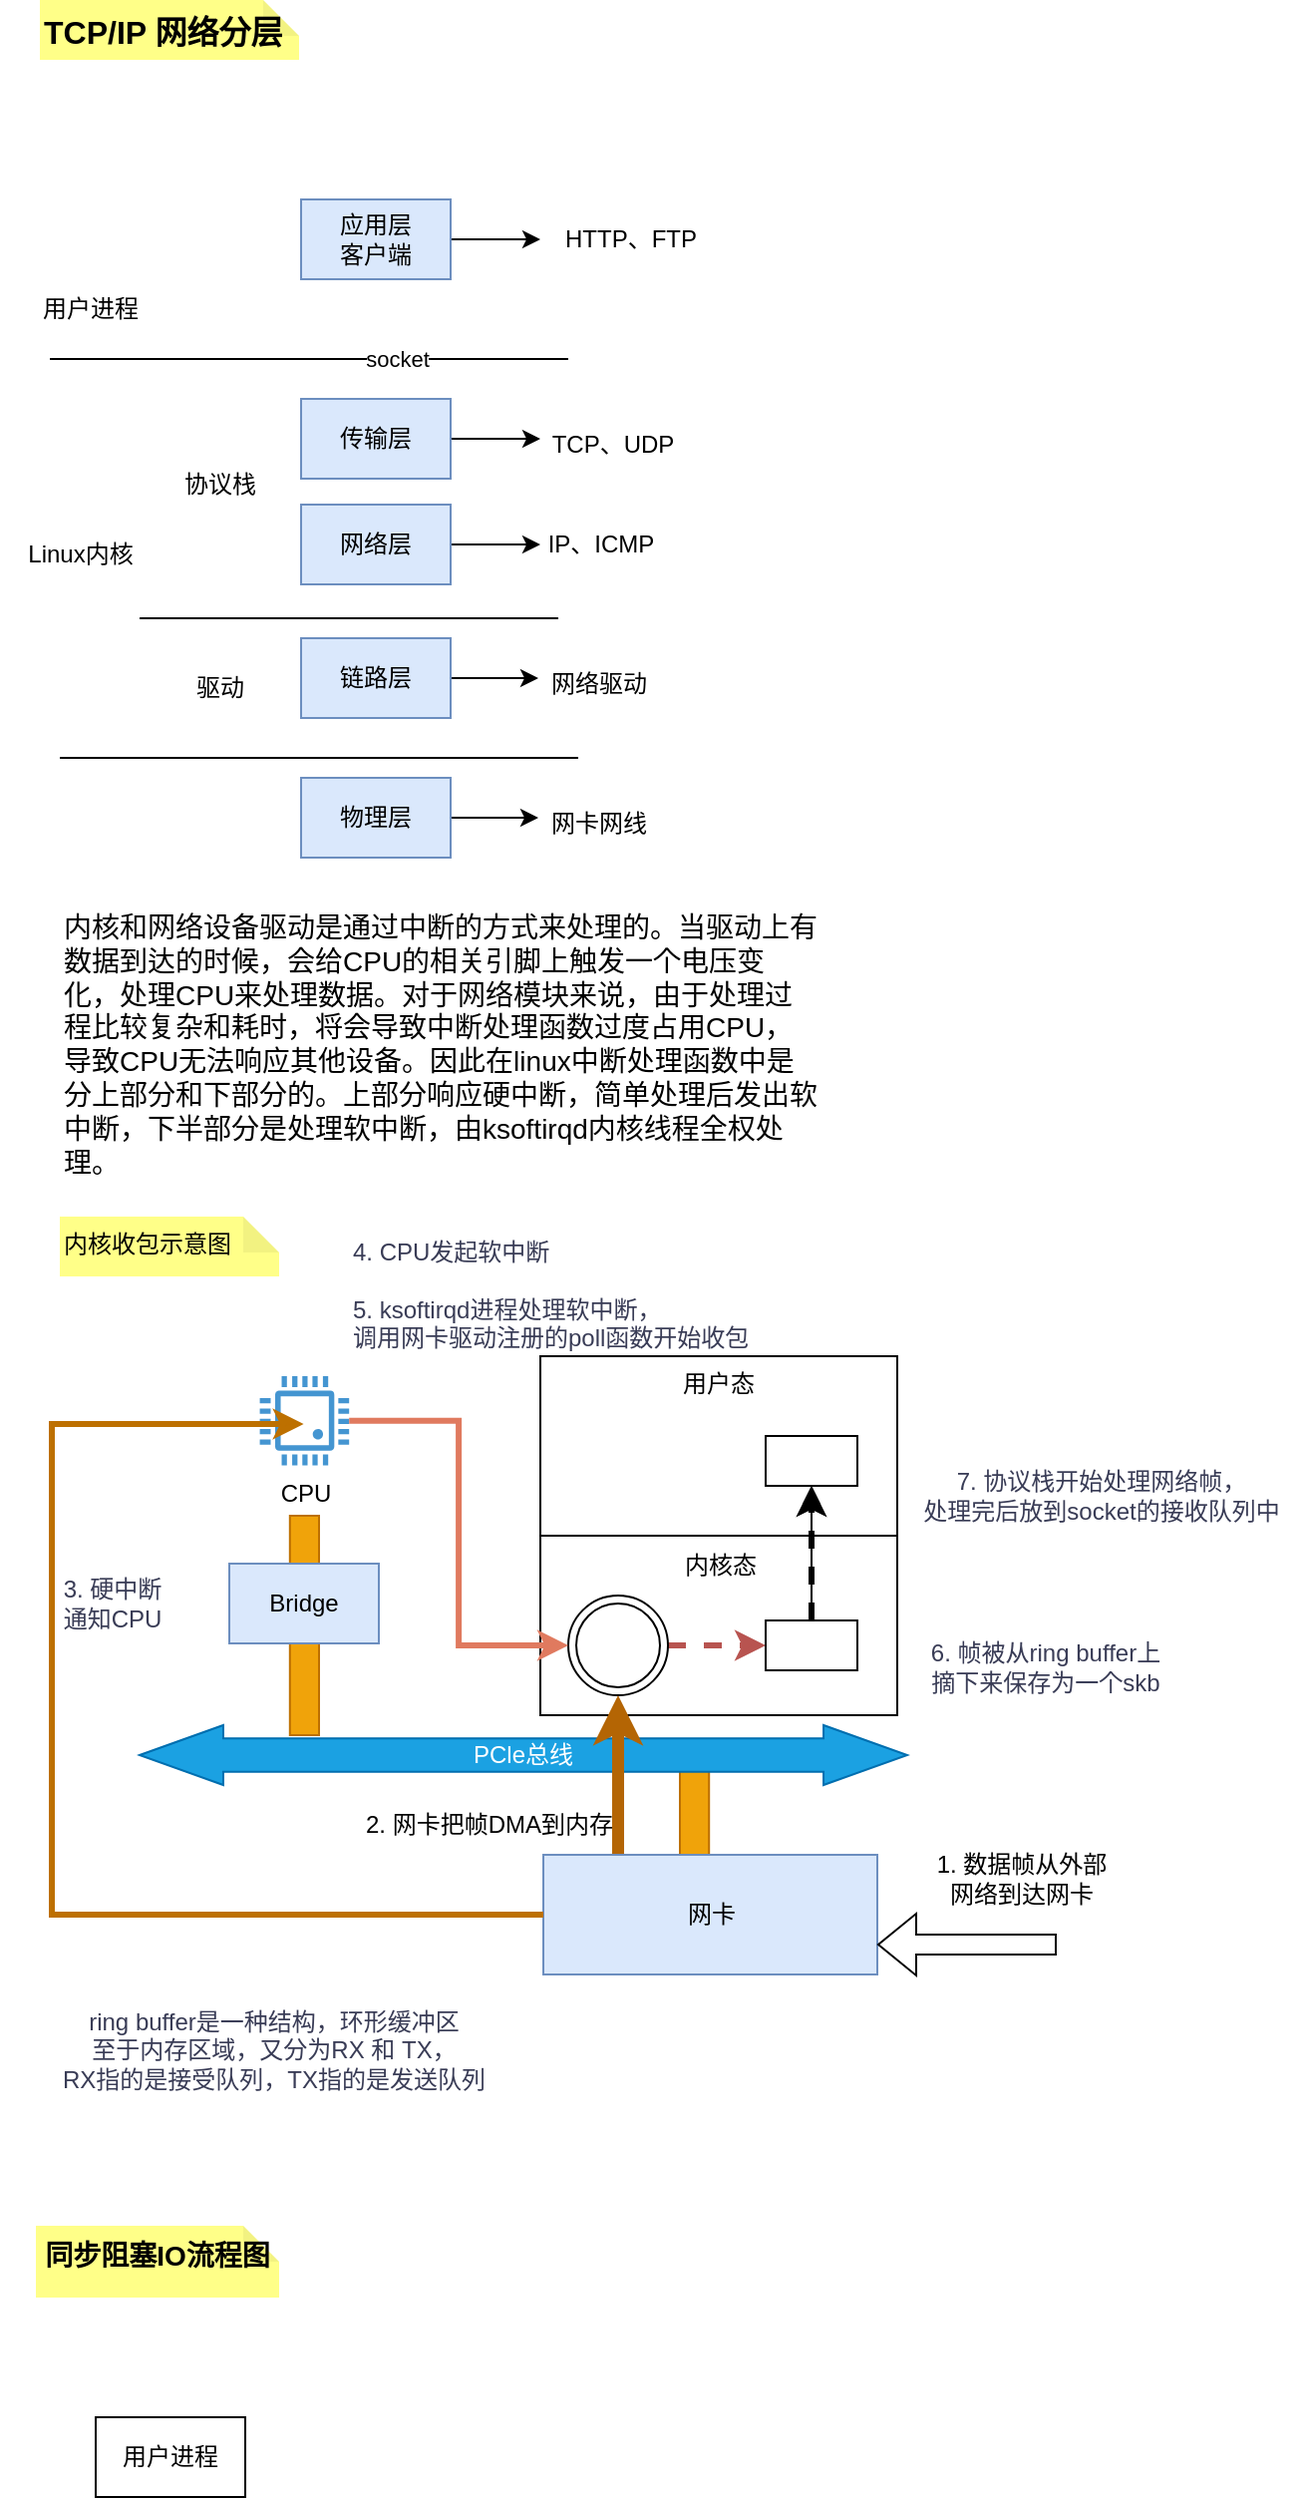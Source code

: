 <mxfile version="24.6.4" type="github">
  <diagram name="第 1 页" id="lCkcz3Zl63JNi4f7n_hy">
    <mxGraphModel dx="794" dy="420" grid="1" gridSize="6" guides="1" tooltips="1" connect="1" arrows="1" fold="1" page="1" pageScale="1" pageWidth="827" pageHeight="1169" math="0" shadow="0">
      <root>
        <mxCell id="0" />
        <mxCell id="1" parent="0" />
        <mxCell id="bQfD7yy9uqaKVajtqMiU-53" value="" style="rounded=0;whiteSpace=wrap;html=1;fillColor=#f0a30a;strokeColor=#BD7000;fontColor=#000000;" vertex="1" parent="1">
          <mxGeometry x="351" y="910" width="14.6" height="90" as="geometry" />
        </mxCell>
        <mxCell id="bQfD7yy9uqaKVajtqMiU-43" value="" style="rounded=0;whiteSpace=wrap;html=1;fillColor=#f0a30a;strokeColor=#BD7000;fontColor=#000000;" vertex="1" parent="1">
          <mxGeometry x="155.4" y="790" width="14.6" height="110" as="geometry" />
        </mxCell>
        <mxCell id="bQfD7yy9uqaKVajtqMiU-1" value="TCP/IP 网络分层" style="shape=note;whiteSpace=wrap;html=1;backgroundOutline=1;darkOpacity=0.05;fillColor=#ffff88;strokeColor=none;horizontal=1;align=left;verticalAlign=top;size=18;fontSize=16;fontStyle=1" vertex="1" parent="1">
          <mxGeometry x="30" y="30" width="130" height="30" as="geometry" />
        </mxCell>
        <mxCell id="bQfD7yy9uqaKVajtqMiU-6" style="edgeStyle=orthogonalEdgeStyle;rounded=0;orthogonalLoop=1;jettySize=auto;html=1;" edge="1" parent="1" source="bQfD7yy9uqaKVajtqMiU-3">
          <mxGeometry relative="1" as="geometry">
            <mxPoint x="281" y="150" as="targetPoint" />
          </mxGeometry>
        </mxCell>
        <mxCell id="bQfD7yy9uqaKVajtqMiU-3" value="应用层&lt;div&gt;客户端&lt;/div&gt;" style="rounded=0;whiteSpace=wrap;html=1;align=center;verticalAlign=middle;fillColor=#dae8fc;strokeColor=#6c8ebf;" vertex="1" parent="1">
          <mxGeometry x="161" y="130" width="75" height="40" as="geometry" />
        </mxCell>
        <mxCell id="bQfD7yy9uqaKVajtqMiU-4" value="" style="endArrow=none;html=1;rounded=0;" edge="1" parent="1">
          <mxGeometry width="50" height="50" relative="1" as="geometry">
            <mxPoint x="80" y="340" as="sourcePoint" />
            <mxPoint x="290" y="340" as="targetPoint" />
          </mxGeometry>
        </mxCell>
        <mxCell id="bQfD7yy9uqaKVajtqMiU-7" value="HTTP、FTP" style="text;html=1;align=center;verticalAlign=middle;resizable=0;points=[];autosize=1;strokeColor=none;fillColor=none;" vertex="1" parent="1">
          <mxGeometry x="281" y="135" width="90" height="30" as="geometry" />
        </mxCell>
        <mxCell id="bQfD7yy9uqaKVajtqMiU-8" value="用户进程" style="text;html=1;align=center;verticalAlign=middle;resizable=0;points=[];autosize=1;strokeColor=none;fillColor=none;" vertex="1" parent="1">
          <mxGeometry x="20" y="170" width="70" height="30" as="geometry" />
        </mxCell>
        <mxCell id="bQfD7yy9uqaKVajtqMiU-9" value="Linux内核" style="text;html=1;align=center;verticalAlign=middle;resizable=0;points=[];autosize=1;strokeColor=none;fillColor=none;" vertex="1" parent="1">
          <mxGeometry x="10" y="293" width="80" height="30" as="geometry" />
        </mxCell>
        <mxCell id="bQfD7yy9uqaKVajtqMiU-18" style="edgeStyle=orthogonalEdgeStyle;rounded=0;orthogonalLoop=1;jettySize=auto;html=1;" edge="1" parent="1" source="bQfD7yy9uqaKVajtqMiU-11">
          <mxGeometry relative="1" as="geometry">
            <mxPoint x="281" y="250" as="targetPoint" />
          </mxGeometry>
        </mxCell>
        <mxCell id="bQfD7yy9uqaKVajtqMiU-11" value="传输层" style="rounded=0;whiteSpace=wrap;html=1;align=center;verticalAlign=middle;fillColor=#dae8fc;strokeColor=#6c8ebf;" vertex="1" parent="1">
          <mxGeometry x="161" y="230" width="75" height="40" as="geometry" />
        </mxCell>
        <mxCell id="bQfD7yy9uqaKVajtqMiU-20" value="" style="edgeStyle=orthogonalEdgeStyle;rounded=0;orthogonalLoop=1;jettySize=auto;html=1;" edge="1" parent="1" source="bQfD7yy9uqaKVajtqMiU-12">
          <mxGeometry relative="1" as="geometry">
            <mxPoint x="281" y="303" as="targetPoint" />
          </mxGeometry>
        </mxCell>
        <mxCell id="bQfD7yy9uqaKVajtqMiU-12" value="网络层" style="rounded=0;whiteSpace=wrap;html=1;align=center;verticalAlign=middle;fillColor=#dae8fc;strokeColor=#6c8ebf;" vertex="1" parent="1">
          <mxGeometry x="161" y="283" width="75" height="40" as="geometry" />
        </mxCell>
        <mxCell id="bQfD7yy9uqaKVajtqMiU-28" style="edgeStyle=orthogonalEdgeStyle;rounded=0;orthogonalLoop=1;jettySize=auto;html=1;" edge="1" parent="1" source="bQfD7yy9uqaKVajtqMiU-13">
          <mxGeometry relative="1" as="geometry">
            <mxPoint x="280" y="370" as="targetPoint" />
          </mxGeometry>
        </mxCell>
        <mxCell id="bQfD7yy9uqaKVajtqMiU-13" value="链路层" style="rounded=0;whiteSpace=wrap;html=1;align=center;verticalAlign=middle;fillColor=#dae8fc;strokeColor=#6c8ebf;" vertex="1" parent="1">
          <mxGeometry x="161" y="350" width="75" height="40" as="geometry" />
        </mxCell>
        <mxCell id="bQfD7yy9uqaKVajtqMiU-30" style="edgeStyle=orthogonalEdgeStyle;rounded=0;orthogonalLoop=1;jettySize=auto;html=1;" edge="1" parent="1" source="bQfD7yy9uqaKVajtqMiU-14">
          <mxGeometry relative="1" as="geometry">
            <mxPoint x="280" y="440" as="targetPoint" />
          </mxGeometry>
        </mxCell>
        <mxCell id="bQfD7yy9uqaKVajtqMiU-14" value="物理层" style="rounded=0;whiteSpace=wrap;html=1;align=center;verticalAlign=middle;fillColor=#dae8fc;strokeColor=#6c8ebf;" vertex="1" parent="1">
          <mxGeometry x="161" y="420" width="75" height="40" as="geometry" />
        </mxCell>
        <mxCell id="bQfD7yy9uqaKVajtqMiU-15" value="" style="endArrow=none;html=1;rounded=0;" edge="1" parent="1">
          <mxGeometry width="50" height="50" relative="1" as="geometry">
            <mxPoint x="35" y="210" as="sourcePoint" />
            <mxPoint x="295" y="210" as="targetPoint" />
          </mxGeometry>
        </mxCell>
        <mxCell id="bQfD7yy9uqaKVajtqMiU-16" value="socket" style="edgeLabel;html=1;align=center;verticalAlign=middle;resizable=0;points=[];" vertex="1" connectable="0" parent="bQfD7yy9uqaKVajtqMiU-15">
          <mxGeometry x="-0.223" y="-3" relative="1" as="geometry">
            <mxPoint x="73" y="-3" as="offset" />
          </mxGeometry>
        </mxCell>
        <mxCell id="bQfD7yy9uqaKVajtqMiU-19" value="TCP、UDP" style="text;html=1;align=center;verticalAlign=middle;resizable=0;points=[];autosize=1;strokeColor=none;fillColor=none;" vertex="1" parent="1">
          <mxGeometry x="277" y="238" width="80" height="30" as="geometry" />
        </mxCell>
        <mxCell id="bQfD7yy9uqaKVajtqMiU-21" value="IP、ICMP" style="text;html=1;align=center;verticalAlign=middle;resizable=0;points=[];autosize=1;strokeColor=none;fillColor=none;" vertex="1" parent="1">
          <mxGeometry x="271" y="288" width="80" height="30" as="geometry" />
        </mxCell>
        <mxCell id="bQfD7yy9uqaKVajtqMiU-22" value="" style="endArrow=none;html=1;rounded=0;" edge="1" parent="1">
          <mxGeometry width="50" height="50" relative="1" as="geometry">
            <mxPoint x="40" y="410" as="sourcePoint" />
            <mxPoint x="300" y="410" as="targetPoint" />
          </mxGeometry>
        </mxCell>
        <mxCell id="bQfD7yy9uqaKVajtqMiU-24" value="协议栈" style="text;html=1;align=center;verticalAlign=middle;resizable=0;points=[];autosize=1;strokeColor=none;fillColor=none;" vertex="1" parent="1">
          <mxGeometry x="90" y="258" width="60" height="30" as="geometry" />
        </mxCell>
        <mxCell id="bQfD7yy9uqaKVajtqMiU-25" value="驱动" style="text;html=1;align=center;verticalAlign=middle;resizable=0;points=[];autosize=1;strokeColor=none;fillColor=none;" vertex="1" parent="1">
          <mxGeometry x="95" y="360" width="50" height="30" as="geometry" />
        </mxCell>
        <mxCell id="bQfD7yy9uqaKVajtqMiU-29" value="网络驱动" style="text;html=1;align=center;verticalAlign=middle;resizable=0;points=[];autosize=1;strokeColor=none;fillColor=none;" vertex="1" parent="1">
          <mxGeometry x="275" y="358" width="70" height="30" as="geometry" />
        </mxCell>
        <mxCell id="bQfD7yy9uqaKVajtqMiU-31" value="网卡网线" style="text;html=1;align=center;verticalAlign=middle;resizable=0;points=[];autosize=1;strokeColor=none;fillColor=none;" vertex="1" parent="1">
          <mxGeometry x="275" y="428" width="70" height="30" as="geometry" />
        </mxCell>
        <mxCell id="bQfD7yy9uqaKVajtqMiU-33" value="内核和网络设备驱动是通过中断的方式来处理的。当驱动上有数据到达的时候，会给CPU的相关引脚上触发一个电压变化，处理CPU来处理数据。对于网络模块来说，由于处理过程比较复杂和耗时，将会导致中断处理函数过度占用CPU，导致CPU无法响应其他设备。因此在linux中断处理函数中是分上部分和下部分的。上部分响应硬中断，简单处理后发出软中断，下半部分是处理软中断，由ksoftirqd内核线程全权处理。" style="text;html=1;align=left;verticalAlign=top;whiteSpace=wrap;rounded=0;fontSize=14;" vertex="1" parent="1">
          <mxGeometry x="40" y="480" width="380" height="150" as="geometry" />
        </mxCell>
        <mxCell id="bQfD7yy9uqaKVajtqMiU-35" value="内核收包示意图" style="shape=note;whiteSpace=wrap;html=1;backgroundOutline=1;darkOpacity=0.05;fillColor=#ffff88;strokeColor=none;horizontal=1;align=left;verticalAlign=top;size=18;" vertex="1" parent="1">
          <mxGeometry x="40" y="640" width="110" height="30" as="geometry" />
        </mxCell>
        <mxCell id="bQfD7yy9uqaKVajtqMiU-36" value="CPU" style="pointerEvents=1;shadow=0;dashed=0;html=1;strokeColor=none;fillColor=#4495D1;labelPosition=center;verticalLabelPosition=bottom;verticalAlign=top;align=center;outlineConnect=0;shape=mxgraph.veeam.cpu;" vertex="1" parent="1">
          <mxGeometry x="140.3" y="720" width="44.8" height="44.8" as="geometry" />
        </mxCell>
        <mxCell id="bQfD7yy9uqaKVajtqMiU-37" value="PCle总线" style="shape=doubleArrow;whiteSpace=wrap;html=1;arrowWidth=0.556;arrowSize=0.109;fillColor=#1ba1e2;strokeColor=#006EAF;fontColor=#ffffff;" vertex="1" parent="1">
          <mxGeometry x="80" y="895" width="385" height="30" as="geometry" />
        </mxCell>
        <mxCell id="bQfD7yy9uqaKVajtqMiU-38" value="Bridge" style="rounded=0;whiteSpace=wrap;html=1;align=center;verticalAlign=middle;fillColor=#dae8fc;strokeColor=#6c8ebf;" vertex="1" parent="1">
          <mxGeometry x="125" y="814" width="75" height="40" as="geometry" />
        </mxCell>
        <mxCell id="bQfD7yy9uqaKVajtqMiU-44" value="用户态" style="rounded=0;whiteSpace=wrap;html=1;align=center;verticalAlign=top;" vertex="1" parent="1">
          <mxGeometry x="281" y="710" width="179" height="180" as="geometry" />
        </mxCell>
        <mxCell id="bQfD7yy9uqaKVajtqMiU-46" value="" style="endArrow=none;html=1;rounded=0;entryX=1;entryY=0.5;entryDx=0;entryDy=0;exitX=0;exitY=0.5;exitDx=0;exitDy=0;" edge="1" parent="1" source="bQfD7yy9uqaKVajtqMiU-44" target="bQfD7yy9uqaKVajtqMiU-44">
          <mxGeometry width="50" height="50" relative="1" as="geometry">
            <mxPoint x="131" y="826" as="sourcePoint" />
            <mxPoint x="181" y="776" as="targetPoint" />
          </mxGeometry>
        </mxCell>
        <mxCell id="bQfD7yy9uqaKVajtqMiU-47" value="内核态" style="text;html=1;align=center;verticalAlign=middle;resizable=0;points=[];autosize=1;strokeColor=none;fillColor=none;" vertex="1" parent="1">
          <mxGeometry x="340.5" y="800" width="60" height="30" as="geometry" />
        </mxCell>
        <mxCell id="bQfD7yy9uqaKVajtqMiU-55" value="" style="edgeStyle=orthogonalEdgeStyle;rounded=0;orthogonalLoop=1;jettySize=auto;html=1;strokeWidth=3;fillColor=#f8cecc;strokeColor=#b85450;dashed=1;" edge="1" parent="1" source="bQfD7yy9uqaKVajtqMiU-49" target="bQfD7yy9uqaKVajtqMiU-50">
          <mxGeometry relative="1" as="geometry" />
        </mxCell>
        <mxCell id="bQfD7yy9uqaKVajtqMiU-49" value="" style="ellipse;shape=doubleEllipse;whiteSpace=wrap;html=1;aspect=fixed;" vertex="1" parent="1">
          <mxGeometry x="295" y="830" width="50" height="50" as="geometry" />
        </mxCell>
        <mxCell id="bQfD7yy9uqaKVajtqMiU-56" value="" style="edgeStyle=orthogonalEdgeStyle;rounded=0;orthogonalLoop=1;jettySize=auto;html=1;" edge="1" parent="1" source="bQfD7yy9uqaKVajtqMiU-50" target="bQfD7yy9uqaKVajtqMiU-51">
          <mxGeometry relative="1" as="geometry" />
        </mxCell>
        <mxCell id="bQfD7yy9uqaKVajtqMiU-57" value="" style="edgeStyle=orthogonalEdgeStyle;rounded=0;orthogonalLoop=1;jettySize=auto;html=1;strokeWidth=3;dashed=1;" edge="1" parent="1" source="bQfD7yy9uqaKVajtqMiU-50" target="bQfD7yy9uqaKVajtqMiU-51">
          <mxGeometry relative="1" as="geometry" />
        </mxCell>
        <mxCell id="bQfD7yy9uqaKVajtqMiU-50" value="" style="rounded=0;whiteSpace=wrap;html=1;align=center;verticalAlign=middle;" vertex="1" parent="1">
          <mxGeometry x="394" y="842.5" width="46" height="25" as="geometry" />
        </mxCell>
        <mxCell id="bQfD7yy9uqaKVajtqMiU-51" value="" style="rounded=0;whiteSpace=wrap;html=1;align=center;verticalAlign=middle;" vertex="1" parent="1">
          <mxGeometry x="394" y="750" width="46" height="25" as="geometry" />
        </mxCell>
        <mxCell id="bQfD7yy9uqaKVajtqMiU-54" style="edgeStyle=orthogonalEdgeStyle;rounded=0;orthogonalLoop=1;jettySize=auto;html=1;entryX=0.5;entryY=1;entryDx=0;entryDy=0;strokeWidth=6;fillColor=#fad7ac;strokeColor=#b46504;" edge="1" parent="1" source="bQfD7yy9uqaKVajtqMiU-52" target="bQfD7yy9uqaKVajtqMiU-49">
          <mxGeometry relative="1" as="geometry">
            <Array as="points">
              <mxPoint x="320" y="940" />
              <mxPoint x="320" y="940" />
            </Array>
          </mxGeometry>
        </mxCell>
        <mxCell id="bQfD7yy9uqaKVajtqMiU-52" value="网卡" style="rounded=0;whiteSpace=wrap;html=1;align=center;verticalAlign=middle;fillColor=#dae8fc;strokeColor=#6c8ebf;" vertex="1" parent="1">
          <mxGeometry x="282.5" y="960" width="167.5" height="60" as="geometry" />
        </mxCell>
        <mxCell id="bQfD7yy9uqaKVajtqMiU-59" value="" style="shape=flexArrow;endArrow=classic;html=1;rounded=0;entryX=1;entryY=0.75;entryDx=0;entryDy=0;" edge="1" parent="1" target="bQfD7yy9uqaKVajtqMiU-52">
          <mxGeometry width="50" height="50" relative="1" as="geometry">
            <mxPoint x="540" y="1005" as="sourcePoint" />
            <mxPoint x="474" y="972" as="targetPoint" />
          </mxGeometry>
        </mxCell>
        <mxCell id="bQfD7yy9uqaKVajtqMiU-60" value="1. 数据帧从外部&lt;div&gt;网络到达网卡&lt;/div&gt;" style="text;html=1;align=center;verticalAlign=middle;resizable=0;points=[];autosize=1;strokeColor=none;fillColor=none;" vertex="1" parent="1">
          <mxGeometry x="468" y="948" width="108" height="48" as="geometry" />
        </mxCell>
        <mxCell id="bQfD7yy9uqaKVajtqMiU-62" value="2. 网卡把帧DMA到内存" style="text;html=1;align=center;verticalAlign=middle;resizable=0;points=[];autosize=1;strokeColor=none;fillColor=none;" vertex="1" parent="1">
          <mxGeometry x="180" y="930" width="150" height="30" as="geometry" />
        </mxCell>
        <mxCell id="bQfD7yy9uqaKVajtqMiU-63" style="edgeStyle=orthogonalEdgeStyle;rounded=0;orthogonalLoop=1;jettySize=auto;html=1;entryX=0.491;entryY=0.536;entryDx=0;entryDy=0;entryPerimeter=0;strokeWidth=3;fillColor=#f0a30a;strokeColor=#BD7000;" edge="1" parent="1" source="bQfD7yy9uqaKVajtqMiU-52" target="bQfD7yy9uqaKVajtqMiU-36">
          <mxGeometry relative="1" as="geometry">
            <Array as="points">
              <mxPoint x="36" y="990" />
              <mxPoint x="36" y="744" />
            </Array>
          </mxGeometry>
        </mxCell>
        <mxCell id="bQfD7yy9uqaKVajtqMiU-64" value="3. 硬中断&lt;div&gt;通知CPU&lt;/div&gt;" style="text;html=1;align=center;verticalAlign=middle;resizable=0;points=[];autosize=1;strokeColor=none;fillColor=none;fontColor=#393C56;" vertex="1" parent="1">
          <mxGeometry x="30" y="810" width="72" height="48" as="geometry" />
        </mxCell>
        <mxCell id="bQfD7yy9uqaKVajtqMiU-66" style="edgeStyle=orthogonalEdgeStyle;rounded=0;orthogonalLoop=1;jettySize=auto;html=1;entryX=0;entryY=0.5;entryDx=0;entryDy=0;strokeColor=#E07A5F;fontColor=#393C56;fillColor=#F2CC8F;strokeWidth=3;" edge="1" parent="1" source="bQfD7yy9uqaKVajtqMiU-36" target="bQfD7yy9uqaKVajtqMiU-49">
          <mxGeometry relative="1" as="geometry" />
        </mxCell>
        <mxCell id="bQfD7yy9uqaKVajtqMiU-67" value="4. CPU发起软中断&lt;div&gt;&lt;br&gt;&lt;/div&gt;&lt;div&gt;5. ksoftirqd进程处理软中断，&lt;/div&gt;&lt;div&gt;调用网卡驱动注册的poll函数开始收包&lt;/div&gt;" style="text;html=1;align=left;verticalAlign=middle;resizable=0;points=[];autosize=1;strokeColor=none;fillColor=none;fontColor=#393C56;" vertex="1" parent="1">
          <mxGeometry x="185.1" y="640" width="222" height="78" as="geometry" />
        </mxCell>
        <mxCell id="bQfD7yy9uqaKVajtqMiU-68" value="6. 帧被从ring buffer上&lt;div&gt;摘下来保存为一个skb&lt;/div&gt;" style="text;html=1;align=center;verticalAlign=middle;resizable=0;points=[];autosize=1;strokeColor=none;fillColor=none;fontColor=#393C56;" vertex="1" parent="1">
          <mxGeometry x="465" y="842" width="138" height="48" as="geometry" />
        </mxCell>
        <mxCell id="bQfD7yy9uqaKVajtqMiU-69" value="7. 协议栈开始处理网络帧，&lt;div&gt;处理完后放到socket的接收队列中&lt;/div&gt;" style="text;html=1;align=center;verticalAlign=middle;resizable=0;points=[];autosize=1;strokeColor=none;fillColor=none;fontColor=#393C56;" vertex="1" parent="1">
          <mxGeometry x="460" y="756" width="204" height="48" as="geometry" />
        </mxCell>
        <mxCell id="bQfD7yy9uqaKVajtqMiU-70" value="ring buffer是一种结构，环形缓冲区&lt;div&gt;至于内存区域，又分为RX 和 TX，&lt;/div&gt;&lt;div&gt;RX指的是接受队列，TX指的是发送队列&lt;/div&gt;&lt;div&gt;&lt;br&gt;&lt;/div&gt;" style="text;html=1;align=center;verticalAlign=middle;resizable=0;points=[];autosize=1;strokeColor=none;fillColor=none;fontColor=#393C56;" vertex="1" parent="1">
          <mxGeometry x="30" y="1026" width="234" height="78" as="geometry" />
        </mxCell>
        <mxCell id="bQfD7yy9uqaKVajtqMiU-74" value="同步阻塞IO流程图" style="shape=note;whiteSpace=wrap;html=1;backgroundOutline=1;darkOpacity=0.05;fillColor=#ffff88;strokeColor=none;horizontal=1;align=center;verticalAlign=top;size=18;fontSize=14;fontStyle=1" vertex="1" parent="1">
          <mxGeometry x="28" y="1146" width="122" height="36" as="geometry" />
        </mxCell>
        <mxCell id="bQfD7yy9uqaKVajtqMiU-75" value="用户进程" style="rounded=0;whiteSpace=wrap;html=1;align=center;verticalAlign=middle;" vertex="1" parent="1">
          <mxGeometry x="58" y="1242" width="75" height="40" as="geometry" />
        </mxCell>
      </root>
    </mxGraphModel>
  </diagram>
</mxfile>
